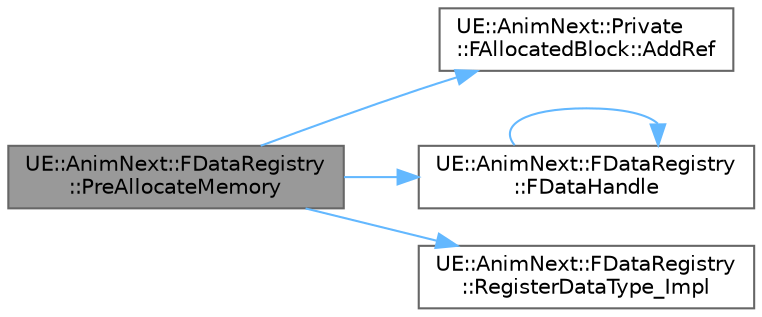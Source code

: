 digraph "UE::AnimNext::FDataRegistry::PreAllocateMemory"
{
 // INTERACTIVE_SVG=YES
 // LATEX_PDF_SIZE
  bgcolor="transparent";
  edge [fontname=Helvetica,fontsize=10,labelfontname=Helvetica,labelfontsize=10];
  node [fontname=Helvetica,fontsize=10,shape=box,height=0.2,width=0.4];
  rankdir="LR";
  Node1 [id="Node000001",label="UE::AnimNext::FDataRegistry\l::PreAllocateMemory",height=0.2,width=0.4,color="gray40", fillcolor="grey60", style="filled", fontcolor="black",tooltip=" "];
  Node1 -> Node2 [id="edge1_Node000001_Node000002",color="steelblue1",style="solid",tooltip=" "];
  Node2 [id="Node000002",label="UE::AnimNext::Private\l::FAllocatedBlock::AddRef",height=0.2,width=0.4,color="grey40", fillcolor="white", style="filled",URL="$df/d9c/structUE_1_1AnimNext_1_1Private_1_1FAllocatedBlock.html#aa7c468b8f7bc44255db5c558a2fe9d71",tooltip=" "];
  Node1 -> Node3 [id="edge2_Node000001_Node000003",color="steelblue1",style="solid",tooltip=" "];
  Node3 [id="Node000003",label="UE::AnimNext::FDataRegistry\l::FDataHandle",height=0.2,width=0.4,color="grey40", fillcolor="white", style="filled",URL="$d5/d0b/classUE_1_1AnimNext_1_1FDataRegistry.html#adad39d254a69cc51c1bf6b680db6b739",tooltip=" "];
  Node3 -> Node3 [id="edge3_Node000003_Node000003",color="steelblue1",style="solid",tooltip=" "];
  Node1 -> Node4 [id="edge4_Node000001_Node000004",color="steelblue1",style="solid",tooltip=" "];
  Node4 [id="Node000004",label="UE::AnimNext::FDataRegistry\l::RegisterDataType_Impl",height=0.2,width=0.4,color="grey40", fillcolor="white", style="filled",URL="$d5/d0b/classUE_1_1AnimNext_1_1FDataRegistry.html#a85ff4c86846c5bf958b4b30776412d97",tooltip=" "];
}
